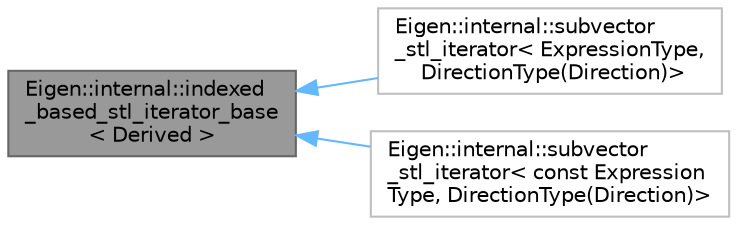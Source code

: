 digraph "Eigen::internal::indexed_based_stl_iterator_base&lt; Derived &gt;"
{
 // LATEX_PDF_SIZE
  bgcolor="transparent";
  edge [fontname=Helvetica,fontsize=10,labelfontname=Helvetica,labelfontsize=10];
  node [fontname=Helvetica,fontsize=10,shape=box,height=0.2,width=0.4];
  rankdir="LR";
  Node1 [id="Node000001",label="Eigen::internal::indexed\l_based_stl_iterator_base\l\< Derived \>",height=0.2,width=0.4,color="gray40", fillcolor="grey60", style="filled", fontcolor="black",tooltip=" "];
  Node1 -> Node2 [id="edge3_Node000001_Node000002",dir="back",color="steelblue1",style="solid",tooltip=" "];
  Node2 [id="Node000002",label="Eigen::internal::subvector\l_stl_iterator\< ExpressionType,\l DirectionType(Direction)\>",height=0.2,width=0.4,color="grey75", fillcolor="white", style="filled",URL="$classEigen_1_1internal_1_1subvector__stl__iterator.html",tooltip=" "];
  Node1 -> Node3 [id="edge4_Node000001_Node000003",dir="back",color="steelblue1",style="solid",tooltip=" "];
  Node3 [id="Node000003",label="Eigen::internal::subvector\l_stl_iterator\< const Expression\lType, DirectionType(Direction)\>",height=0.2,width=0.4,color="grey75", fillcolor="white", style="filled",URL="$classEigen_1_1internal_1_1subvector__stl__iterator.html",tooltip=" "];
}
